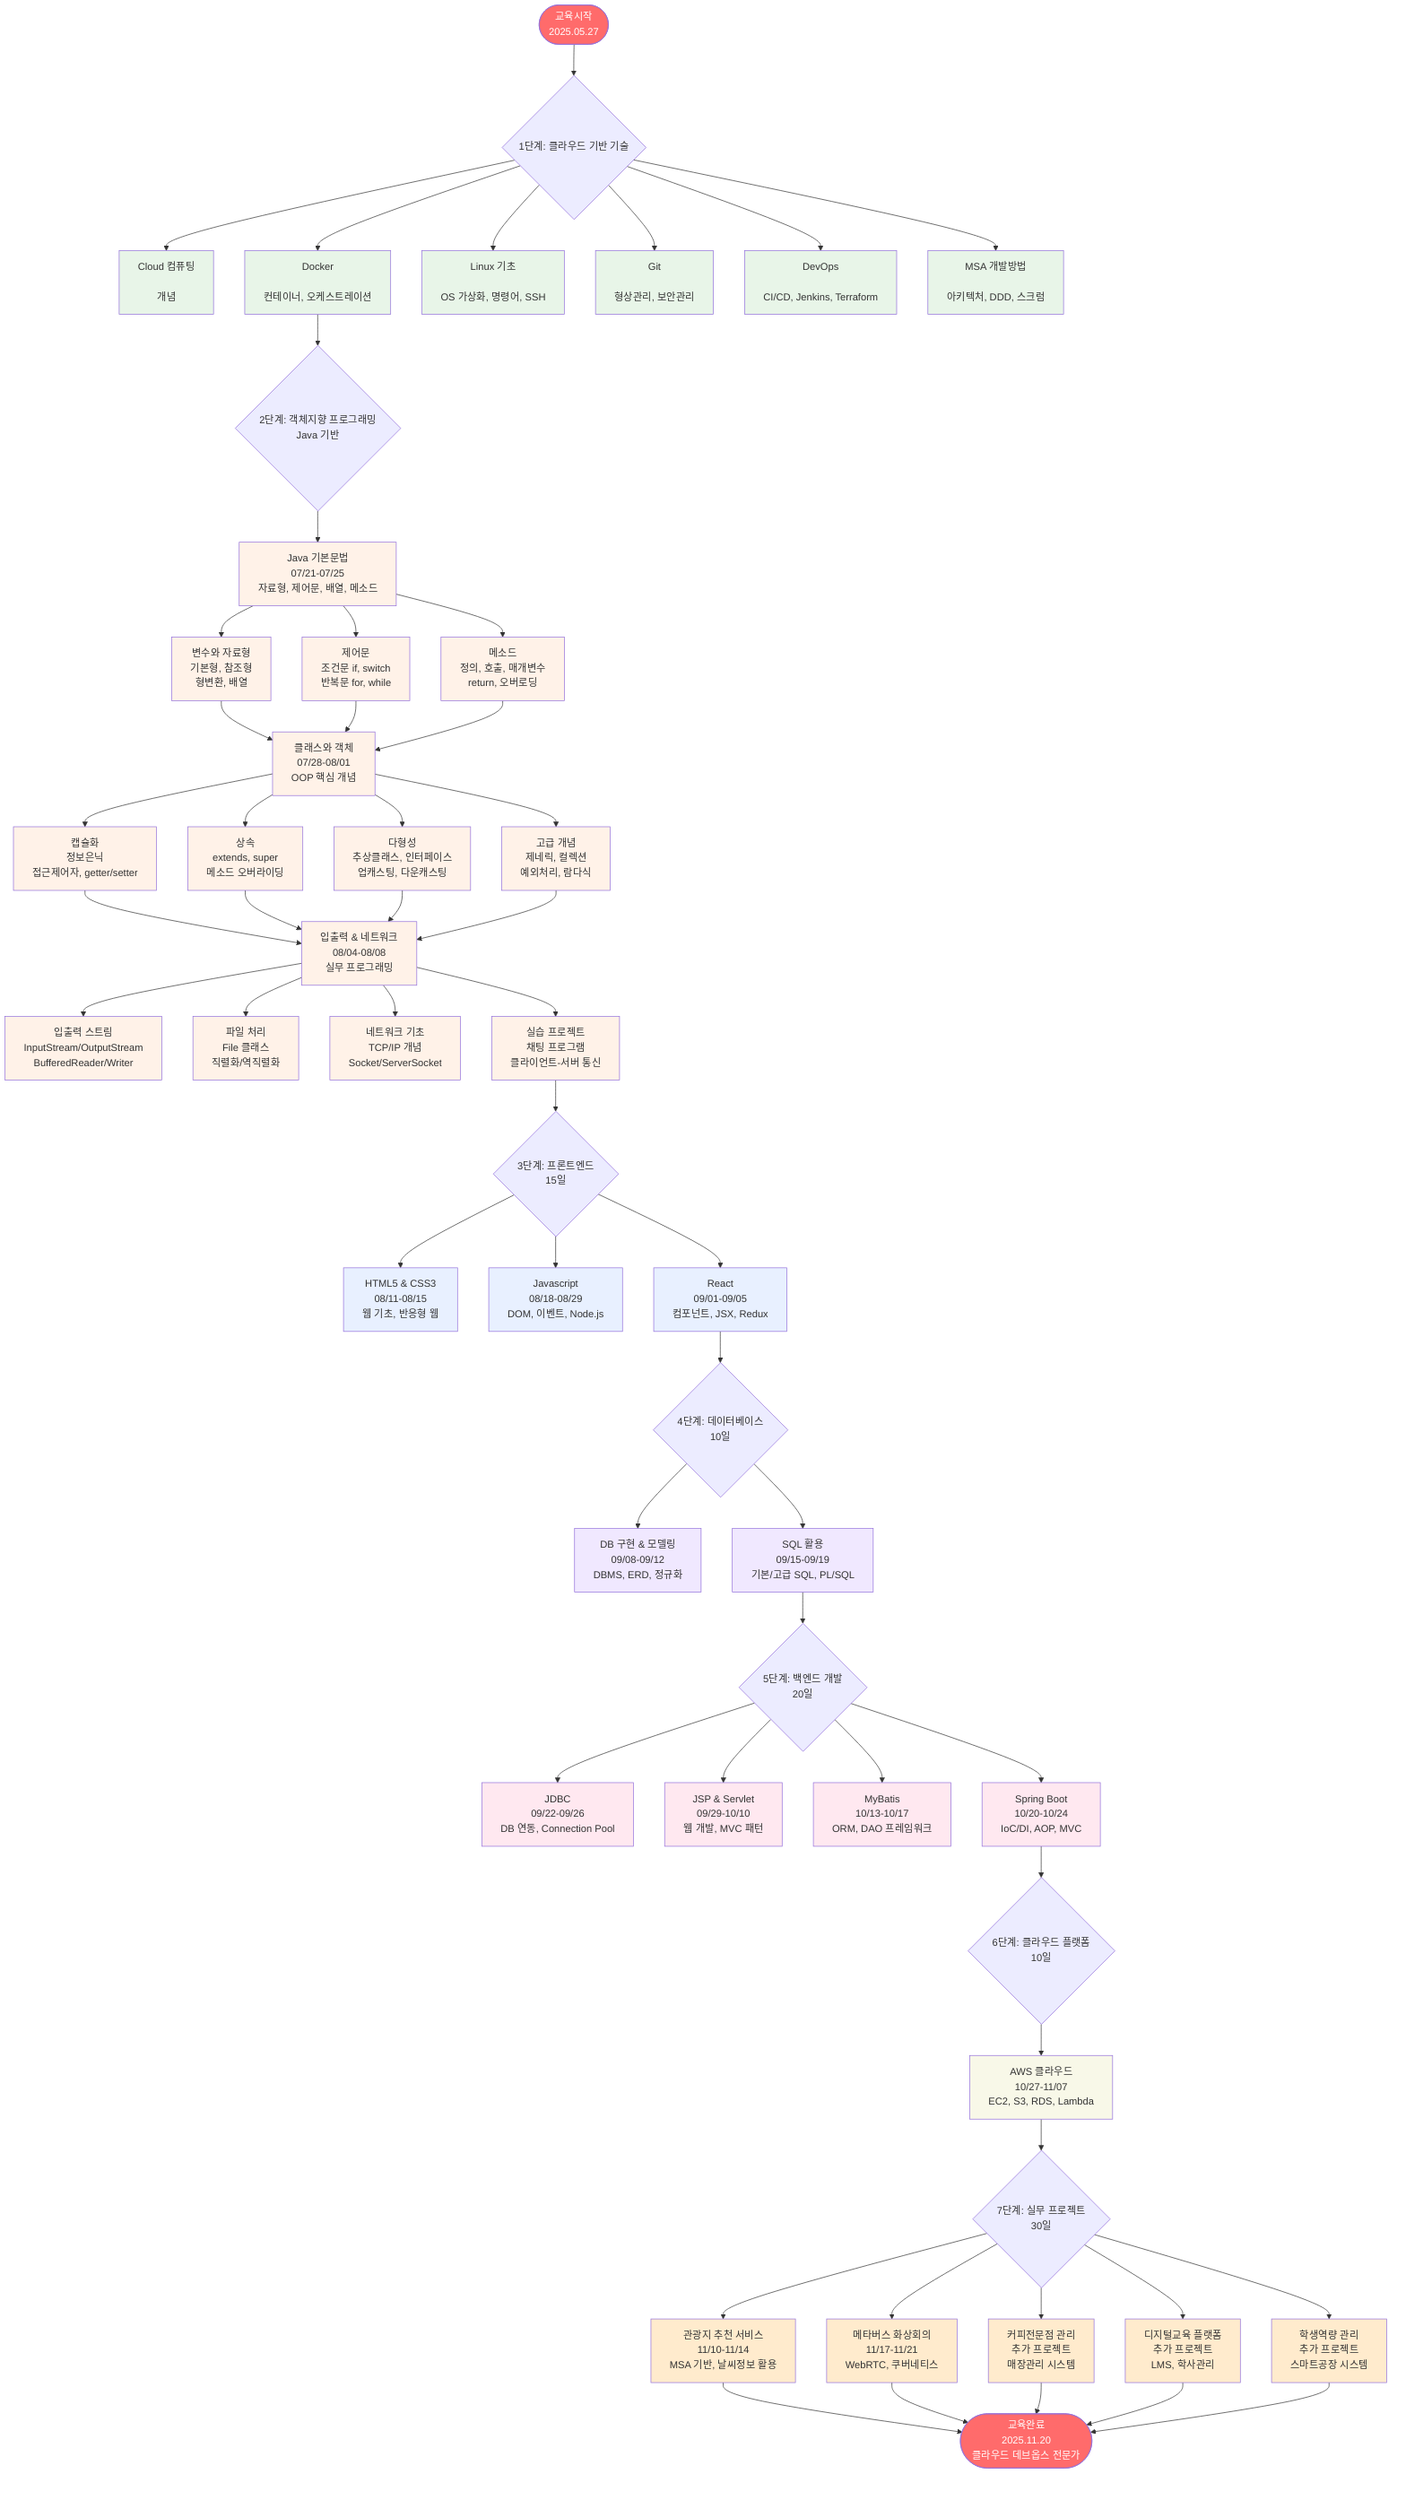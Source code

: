 flowchart TD
    Start([교육시작<br/>2025.05.27]) --> Phase1{1단계: 클라우드 기반 기술<br/>}

    Phase1 --> Cloud컴퓨팅[Cloud 컴퓨팅<br/><br/>개념]
    Phase1 --> Docker[Docker<br/><br/>컨테이너, 오케스트레이션]
    Phase1 --> Linux[Linux 기초<br/><br/>OS 가상화, 명령어, SSH]
    Phase1 --> Git[Git<br/><br/>형상관리, 보안관리]
    Phase1 --> DevOps[DevOps<br/><br/>CI/CD, Jenkins, Terraform]
    Phase1 --> MSA[MSA 개발방법<br/><br/>아키텍처, DDD, 스크럼]
    
    Docker --> Phase2{2단계: 객체지향 프로그래밍<br/>Java 기반}
    
    Phase2 --> Java1[Java 기본문법<br/>07/21-07/25<br/>자료형, 제어문, 배열, 메소드]
    
    Java1 --> JavaSub1[변수와 자료형<br/>기본형, 참조형<br/>형변환, 배열]
    Java1 --> JavaSub2[제어문<br/>조건문 if, switch<br/>반복문 for, while]
    Java1 --> JavaSub3[메소드<br/>정의, 호출, 매개변수<br/>return, 오버로딩]
    
    JavaSub1 --> Java2[클래스와 객체<br/>07/28-08/01<br/>OOP 핵심 개념]
    JavaSub2 --> Java2
    JavaSub3 --> Java2
    
    Java2 --> OOP1[캡슐화<br/>정보은닉<br/>접근제어자, getter/setter]
    Java2 --> OOP2[상속<br/>extends, super<br/>메소드 오버라이딩]
    Java2 --> OOP3[다형성<br/>추상클래스, 인터페이스<br/>업캐스팅, 다운캐스팅]
    Java2 --> OOP4[고급 개념<br/>제네릭, 컬렉션<br/>예외처리, 람다식]
    
    OOP1 --> Java3[입출력 & 네트워크<br/>08/04-08/08<br/>실무 프로그래밍]
    OOP2 --> Java3
    OOP3 --> Java3
    OOP4 --> Java3
    
    Java3 --> IO1[입출력 스트림<br/>InputStream/OutputStream<br/>BufferedReader/Writer]
    Java3 --> IO2[파일 처리<br/>File 클래스<br/>직렬화/역직렬화]
    Java3 --> NET1[네트워크 기초<br/>TCP/IP 개념<br/>Socket/ServerSocket]
    Java3 --> NET2[실습 프로젝트<br/>채팅 프로그램<br/>클라이언트-서버 통신]
    
    NET2 --> Phase3{3단계: 프론트엔드<br/>15일}
    
    Phase3 --> HTML[HTML5 & CSS3<br/>08/11-08/15<br/>웹 기초, 반응형 웹]
    Phase3 --> JS[Javascript<br/>08/18-08/29<br/>DOM, 이벤트, Node.js]
    Phase3 --> React[React<br/>09/01-09/05<br/>컴포넌트, JSX, Redux]
    
    React --> Phase4{4단계: 데이터베이스<br/>10일}
    
    Phase4 --> DB1[DB 구현 & 모델링<br/>09/08-09/12<br/>DBMS, ERD, 정규화]
    Phase4 --> DB2[SQL 활용<br/>09/15-09/19<br/>기본/고급 SQL, PL/SQL]
    
    DB2 --> Phase5{5단계: 백엔드 개발<br/>20일}
    
    Phase5 --> JDBC[JDBC<br/>09/22-09/26<br/>DB 연동, Connection Pool]
    Phase5 --> JSP[JSP & Servlet<br/>09/29-10/10<br/>웹 개발, MVC 패턴]
    Phase5 --> MyBatis[MyBatis<br/>10/13-10/17<br/>ORM, DAO 프레임워크]
    Phase5 --> Spring[Spring Boot<br/>10/20-10/24<br/>IoC/DI, AOP, MVC]
    
    Spring --> Phase6{6단계: 클라우드 플랫폼<br/>10일}
    
    Phase6 --> AWS[AWS 클라우드<br/>10/27-11/07<br/>EC2, S3, RDS, Lambda]
    
    AWS --> Phase7{7단계: 실무 프로젝트<br/>30일}
    
    Phase7 --> Proj1[관광지 추천 서비스<br/>11/10-11/14<br/>MSA 기반, 날씨정보 활용]
    Phase7 --> Proj2[메타버스 화상회의<br/>11/17-11/21<br/>WebRTC, 쿠버네티스]
    Phase7 --> Proj3[커피전문점 관리<br/>추가 프로젝트<br/>매장관리 시스템]
    Phase7 --> Proj4[디지털교육 플랫폼<br/>추가 프로젝트<br/>LMS, 학사관리]
    Phase7 --> Proj5[학생역량 관리<br/>추가 프로젝트<br/>스마트공장 시스템]
    
    Proj1 --> Complete([교육완료<br/>2025.11.20<br/>클라우드 데브옵스 전문가])
    Proj2 --> Complete
    Proj3 --> Complete
    Proj4 --> Complete
    Proj5 --> Complete
    
    classDef phase1 fill:#e8f5e8
    classDef phase2 fill:#fff2e8
    classDef phase3 fill:#e8f0ff
    classDef phase4 fill:#f0e8ff
    classDef phase5 fill:#ffe8f0
    classDef phase6 fill:#f8f8e8
    classDef phase7 fill:#ffebcd
    classDef milestone fill:#ff6b6b,color:#fff
    
    class Linux,MSA,DevOps,Docker,Git,Cloud컴퓨팅 phase1
    class Java1,Java2,Java3,JavaSub1,JavaSub2,JavaSub3,OOP1,OOP2,OOP3,OOP4,IO1,IO2,NET1,NET2 phase2
    class HTML,JS,React phase3
    class DB1,DB2 phase4
    class JDBC,JSP,MyBatis,Spring phase5
    class AWS phase6
    class Proj1,Proj2,Proj3,Proj4,Proj5 phase7
    class Start,Complete milestone